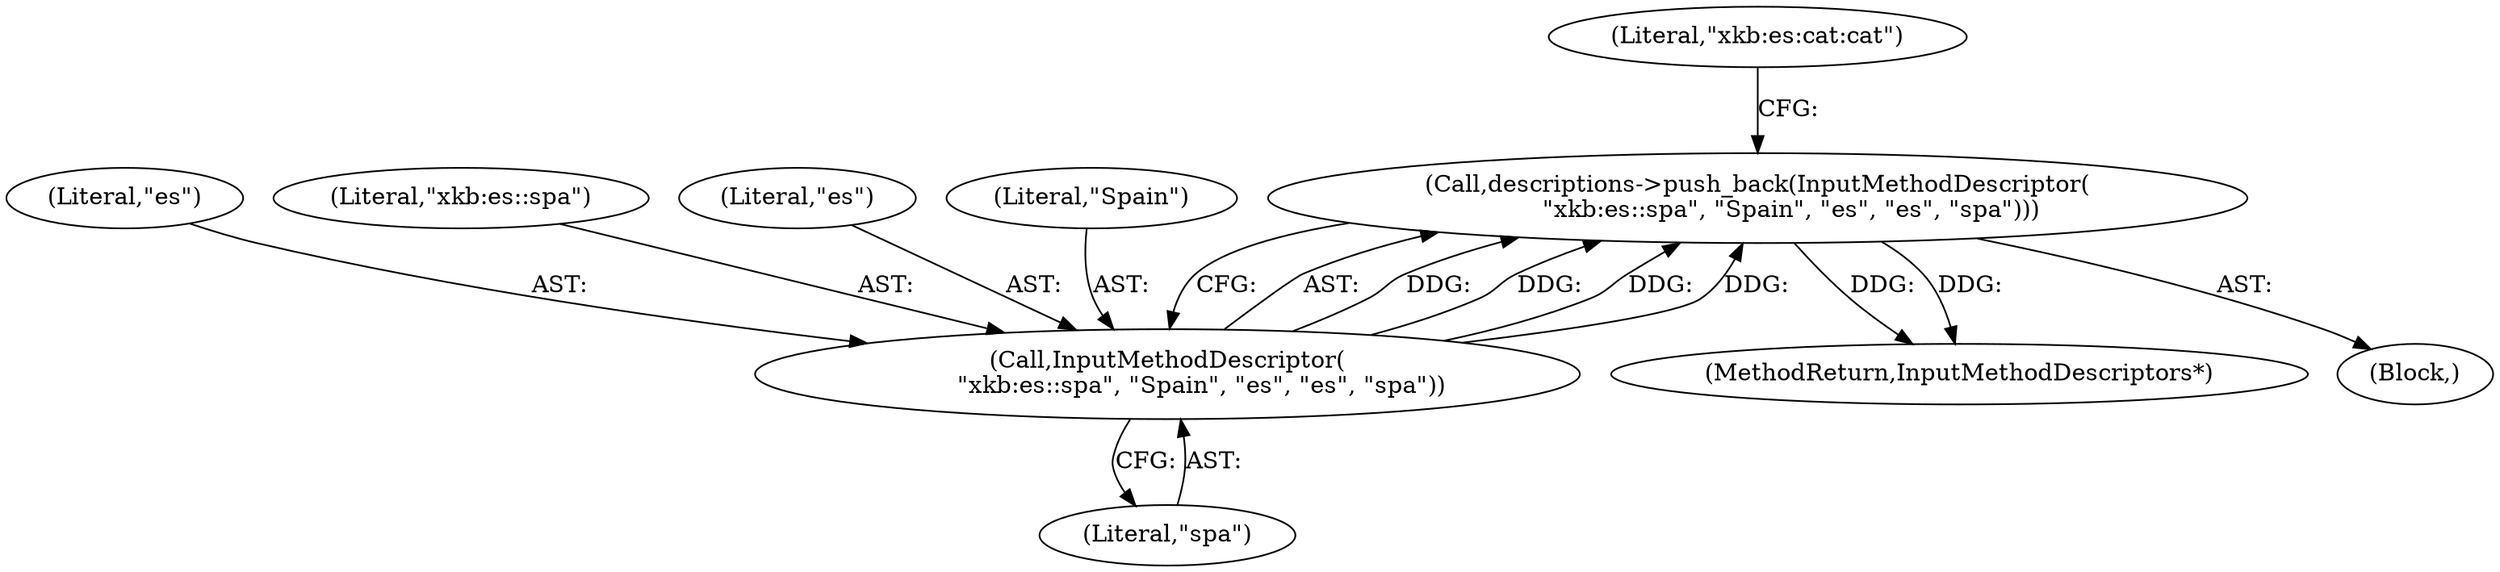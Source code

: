 digraph "1_Chrome_dc7b094a338c6c521f918f478e993f0f74bbea0d_12@del" {
"1000404" [label="(Call,descriptions->push_back(InputMethodDescriptor(\n         \"xkb:es::spa\", \"Spain\", \"es\", \"es\", \"spa\")))"];
"1000405" [label="(Call,InputMethodDescriptor(\n         \"xkb:es::spa\", \"Spain\", \"es\", \"es\", \"spa\"))"];
"1000413" [label="(Literal,\"xkb:es:cat:cat\")"];
"1000410" [label="(Literal,\"spa\")"];
"1000408" [label="(Literal,\"es\")"];
"1000581" [label="(MethodReturn,InputMethodDescriptors*)"];
"1000406" [label="(Literal,\"xkb:es::spa\")"];
"1000409" [label="(Literal,\"es\")"];
"1000407" [label="(Literal,\"Spain\")"];
"1000405" [label="(Call,InputMethodDescriptor(\n         \"xkb:es::spa\", \"Spain\", \"es\", \"es\", \"spa\"))"];
"1000404" [label="(Call,descriptions->push_back(InputMethodDescriptor(\n         \"xkb:es::spa\", \"Spain\", \"es\", \"es\", \"spa\")))"];
"1000101" [label="(Block,)"];
"1000404" -> "1000101"  [label="AST: "];
"1000404" -> "1000405"  [label="CFG: "];
"1000405" -> "1000404"  [label="AST: "];
"1000413" -> "1000404"  [label="CFG: "];
"1000404" -> "1000581"  [label="DDG: "];
"1000404" -> "1000581"  [label="DDG: "];
"1000405" -> "1000404"  [label="DDG: "];
"1000405" -> "1000404"  [label="DDG: "];
"1000405" -> "1000404"  [label="DDG: "];
"1000405" -> "1000404"  [label="DDG: "];
"1000405" -> "1000410"  [label="CFG: "];
"1000406" -> "1000405"  [label="AST: "];
"1000407" -> "1000405"  [label="AST: "];
"1000408" -> "1000405"  [label="AST: "];
"1000409" -> "1000405"  [label="AST: "];
"1000410" -> "1000405"  [label="AST: "];
}
